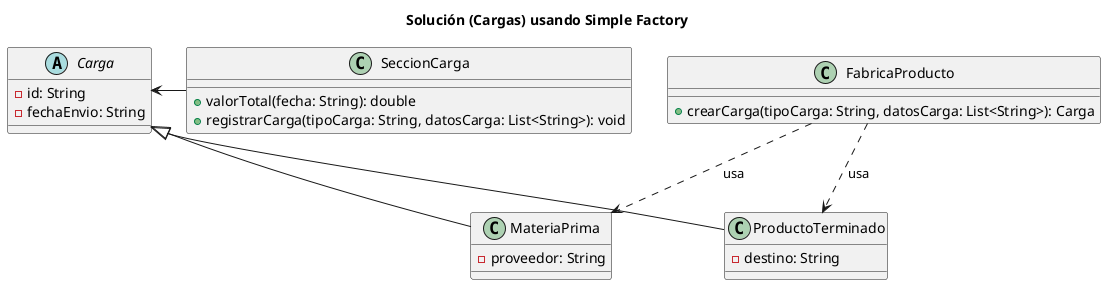 @startuml Cargas

title Solución (Cargas) usando Simple Factory

class SeccionCarga {
    + valorTotal(fecha: String): double
    + registrarCarga(tipoCarga: String, datosCarga: List<String>): void
}

abstract Carga {
    - id: String
    - fechaEnvio: String
}

class MateriaPrima {
    - proveedor: String
} 

class ProductoTerminado  {
    - destino: String
}

class FabricaProducto {
    + crearCarga(tipoCarga: String, datosCarga: List<String>): Carga
}

Carga <- SeccionCarga

Carga <|-- ProductoTerminado
Carga <|-- MateriaPrima


FabricaProducto ..> MateriaPrima : usa
FabricaProducto ..> ProductoTerminado : usa


@enduml
